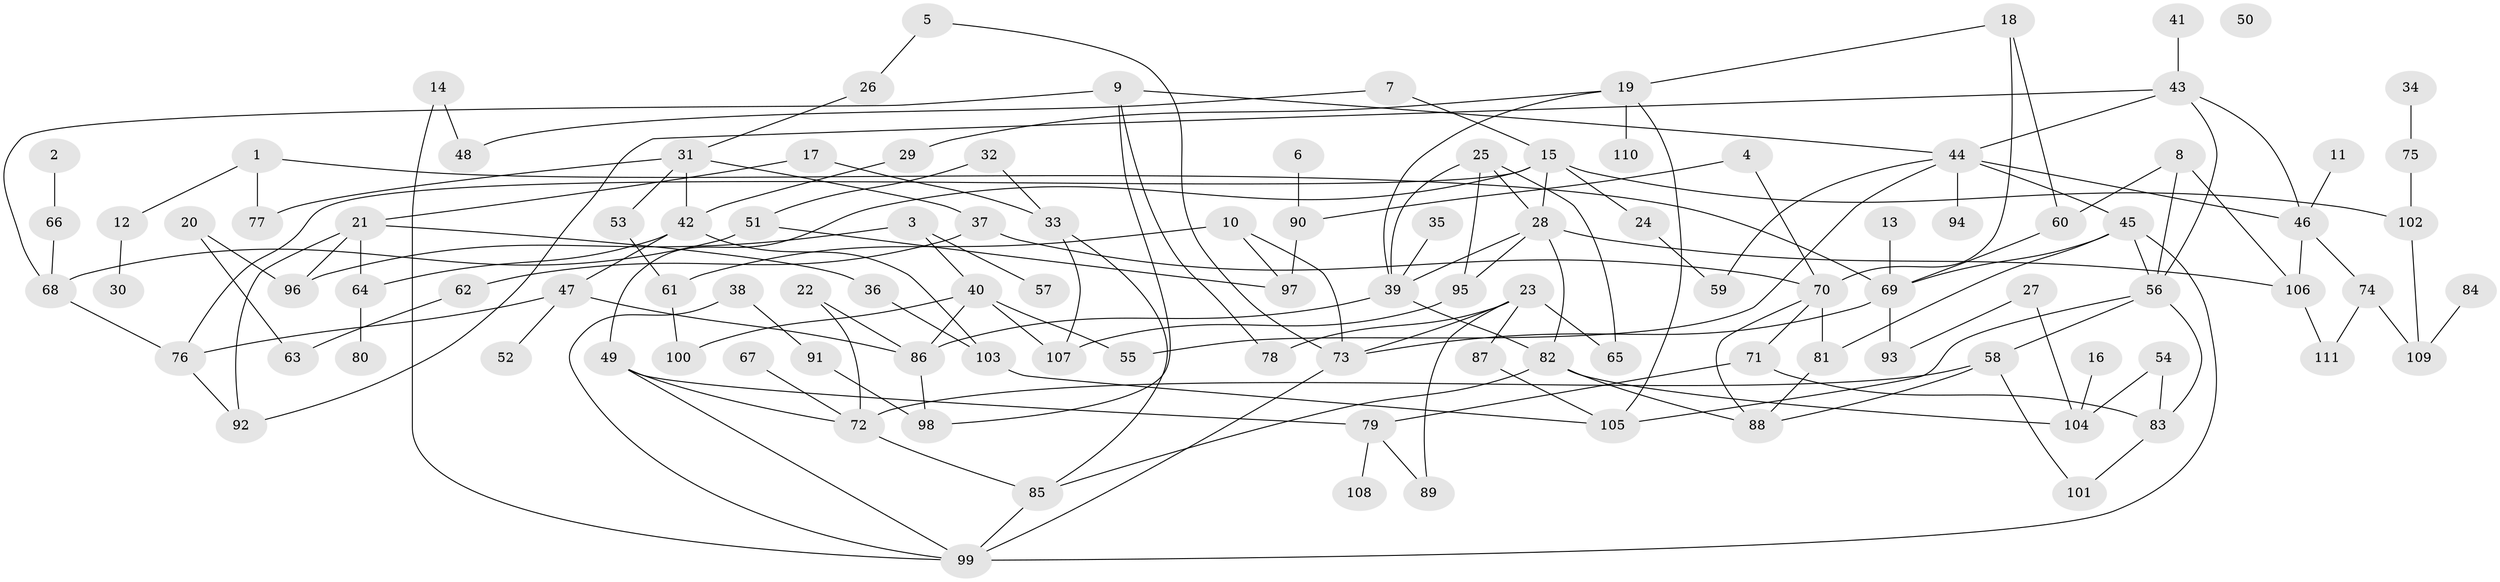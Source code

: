 // coarse degree distribution, {1: 0.25, 5: 0.11363636363636363, 6: 0.1590909090909091, 4: 0.13636363636363635, 0: 0.022727272727272728, 2: 0.18181818181818182, 3: 0.06818181818181818, 7: 0.045454545454545456, 11: 0.022727272727272728}
// Generated by graph-tools (version 1.1) at 2025/43/03/04/25 21:43:06]
// undirected, 111 vertices, 164 edges
graph export_dot {
graph [start="1"]
  node [color=gray90,style=filled];
  1;
  2;
  3;
  4;
  5;
  6;
  7;
  8;
  9;
  10;
  11;
  12;
  13;
  14;
  15;
  16;
  17;
  18;
  19;
  20;
  21;
  22;
  23;
  24;
  25;
  26;
  27;
  28;
  29;
  30;
  31;
  32;
  33;
  34;
  35;
  36;
  37;
  38;
  39;
  40;
  41;
  42;
  43;
  44;
  45;
  46;
  47;
  48;
  49;
  50;
  51;
  52;
  53;
  54;
  55;
  56;
  57;
  58;
  59;
  60;
  61;
  62;
  63;
  64;
  65;
  66;
  67;
  68;
  69;
  70;
  71;
  72;
  73;
  74;
  75;
  76;
  77;
  78;
  79;
  80;
  81;
  82;
  83;
  84;
  85;
  86;
  87;
  88;
  89;
  90;
  91;
  92;
  93;
  94;
  95;
  96;
  97;
  98;
  99;
  100;
  101;
  102;
  103;
  104;
  105;
  106;
  107;
  108;
  109;
  110;
  111;
  1 -- 12;
  1 -- 69;
  1 -- 77;
  2 -- 66;
  3 -- 40;
  3 -- 57;
  3 -- 96;
  4 -- 70;
  4 -- 90;
  5 -- 26;
  5 -- 73;
  6 -- 90;
  7 -- 15;
  7 -- 48;
  8 -- 56;
  8 -- 60;
  8 -- 106;
  9 -- 44;
  9 -- 68;
  9 -- 78;
  9 -- 98;
  10 -- 61;
  10 -- 73;
  10 -- 97;
  11 -- 46;
  12 -- 30;
  13 -- 69;
  14 -- 48;
  14 -- 99;
  15 -- 24;
  15 -- 28;
  15 -- 49;
  15 -- 76;
  15 -- 102;
  16 -- 104;
  17 -- 21;
  17 -- 33;
  18 -- 19;
  18 -- 60;
  18 -- 70;
  19 -- 29;
  19 -- 39;
  19 -- 105;
  19 -- 110;
  20 -- 63;
  20 -- 96;
  21 -- 36;
  21 -- 64;
  21 -- 92;
  21 -- 96;
  22 -- 72;
  22 -- 86;
  23 -- 65;
  23 -- 73;
  23 -- 78;
  23 -- 87;
  23 -- 89;
  24 -- 59;
  25 -- 28;
  25 -- 39;
  25 -- 65;
  25 -- 95;
  26 -- 31;
  27 -- 93;
  27 -- 104;
  28 -- 39;
  28 -- 82;
  28 -- 95;
  28 -- 106;
  29 -- 42;
  31 -- 37;
  31 -- 42;
  31 -- 53;
  31 -- 77;
  32 -- 33;
  32 -- 51;
  33 -- 85;
  33 -- 107;
  34 -- 75;
  35 -- 39;
  36 -- 103;
  37 -- 62;
  37 -- 70;
  38 -- 91;
  38 -- 99;
  39 -- 82;
  39 -- 86;
  40 -- 55;
  40 -- 86;
  40 -- 100;
  40 -- 107;
  41 -- 43;
  42 -- 47;
  42 -- 64;
  42 -- 103;
  43 -- 44;
  43 -- 46;
  43 -- 56;
  43 -- 92;
  44 -- 45;
  44 -- 46;
  44 -- 55;
  44 -- 59;
  44 -- 94;
  45 -- 56;
  45 -- 69;
  45 -- 81;
  45 -- 99;
  46 -- 74;
  46 -- 106;
  47 -- 52;
  47 -- 76;
  47 -- 86;
  49 -- 72;
  49 -- 79;
  49 -- 99;
  51 -- 68;
  51 -- 97;
  53 -- 61;
  54 -- 83;
  54 -- 104;
  56 -- 58;
  56 -- 83;
  56 -- 105;
  58 -- 72;
  58 -- 88;
  58 -- 101;
  60 -- 69;
  61 -- 100;
  62 -- 63;
  64 -- 80;
  66 -- 68;
  67 -- 72;
  68 -- 76;
  69 -- 73;
  69 -- 93;
  70 -- 71;
  70 -- 81;
  70 -- 88;
  71 -- 79;
  71 -- 83;
  72 -- 85;
  73 -- 99;
  74 -- 109;
  74 -- 111;
  75 -- 102;
  76 -- 92;
  79 -- 89;
  79 -- 108;
  81 -- 88;
  82 -- 85;
  82 -- 88;
  82 -- 104;
  83 -- 101;
  84 -- 109;
  85 -- 99;
  86 -- 98;
  87 -- 105;
  90 -- 97;
  91 -- 98;
  95 -- 107;
  102 -- 109;
  103 -- 105;
  106 -- 111;
}
